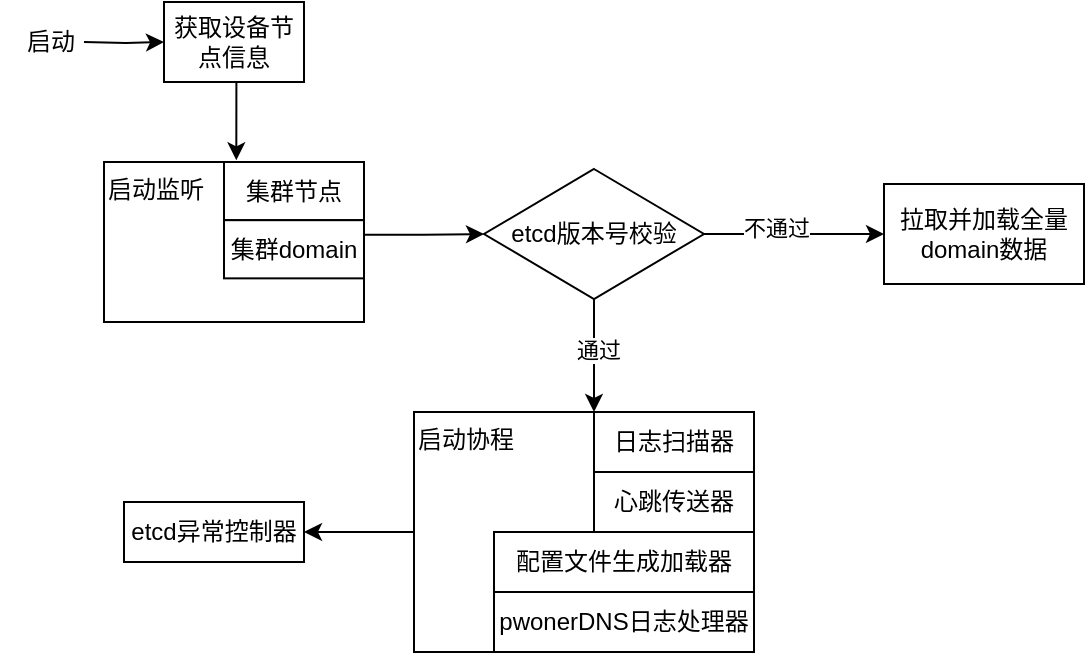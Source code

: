 <mxfile version="20.1.4" type="github">
  <diagram id="j2xFF6dWLdvySgO7YBa3" name="第 1 页">
    <mxGraphModel dx="783" dy="513" grid="1" gridSize="10" guides="1" tooltips="1" connect="1" arrows="1" fold="1" page="1" pageScale="1" pageWidth="827" pageHeight="1169" math="0" shadow="0">
      <root>
        <mxCell id="0" />
        <mxCell id="1" parent="0" />
        <mxCell id="ebUCkN1Dy4gkY2kswimO-30" style="edgeStyle=orthogonalEdgeStyle;rounded=0;orthogonalLoop=1;jettySize=auto;html=1;entryX=0;entryY=0.5;entryDx=0;entryDy=0;" edge="1" parent="1" target="ebUCkN1Dy4gkY2kswimO-3">
          <mxGeometry relative="1" as="geometry">
            <mxPoint x="250" y="70" as="sourcePoint" />
          </mxGeometry>
        </mxCell>
        <mxCell id="ebUCkN1Dy4gkY2kswimO-31" style="edgeStyle=orthogonalEdgeStyle;rounded=0;orthogonalLoop=1;jettySize=auto;html=1;exitX=0.5;exitY=1;exitDx=0;exitDy=0;entryX=0.088;entryY=-0.029;entryDx=0;entryDy=0;entryPerimeter=0;" edge="1" parent="1" source="ebUCkN1Dy4gkY2kswimO-3" target="ebUCkN1Dy4gkY2kswimO-4">
          <mxGeometry relative="1" as="geometry" />
        </mxCell>
        <mxCell id="ebUCkN1Dy4gkY2kswimO-3" value="获取设备节点信息" style="rounded=0;whiteSpace=wrap;html=1;" vertex="1" parent="1">
          <mxGeometry x="290" y="50" width="70" height="40" as="geometry" />
        </mxCell>
        <mxCell id="ebUCkN1Dy4gkY2kswimO-23" style="edgeStyle=orthogonalEdgeStyle;rounded=0;orthogonalLoop=1;jettySize=auto;html=1;exitX=1;exitY=0.5;exitDx=0;exitDy=0;entryX=0;entryY=0.5;entryDx=0;entryDy=0;" edge="1" parent="1" source="ebUCkN1Dy4gkY2kswimO-8" target="ebUCkN1Dy4gkY2kswimO-9">
          <mxGeometry relative="1" as="geometry" />
        </mxCell>
        <mxCell id="ebUCkN1Dy4gkY2kswimO-28" value="不通过" style="edgeLabel;html=1;align=center;verticalAlign=middle;resizable=0;points=[];" vertex="1" connectable="0" parent="ebUCkN1Dy4gkY2kswimO-23">
          <mxGeometry x="-0.206" y="3" relative="1" as="geometry">
            <mxPoint as="offset" />
          </mxGeometry>
        </mxCell>
        <mxCell id="ebUCkN1Dy4gkY2kswimO-36" style="edgeStyle=orthogonalEdgeStyle;rounded=0;orthogonalLoop=1;jettySize=auto;html=1;entryX=0;entryY=0;entryDx=0;entryDy=0;" edge="1" parent="1" source="ebUCkN1Dy4gkY2kswimO-8" target="ebUCkN1Dy4gkY2kswimO-11">
          <mxGeometry relative="1" as="geometry" />
        </mxCell>
        <mxCell id="ebUCkN1Dy4gkY2kswimO-37" value="通过" style="edgeLabel;html=1;align=center;verticalAlign=middle;resizable=0;points=[];" vertex="1" connectable="0" parent="ebUCkN1Dy4gkY2kswimO-36">
          <mxGeometry x="-0.123" y="2" relative="1" as="geometry">
            <mxPoint as="offset" />
          </mxGeometry>
        </mxCell>
        <mxCell id="ebUCkN1Dy4gkY2kswimO-8" value="etcd版本号校验" style="rhombus;whiteSpace=wrap;html=1;" vertex="1" parent="1">
          <mxGeometry x="450" y="133.5" width="110" height="65" as="geometry" />
        </mxCell>
        <mxCell id="ebUCkN1Dy4gkY2kswimO-9" value="拉取并加载全量domain数据" style="whiteSpace=wrap;html=1;" vertex="1" parent="1">
          <mxGeometry x="650" y="141" width="100" height="50" as="geometry" />
        </mxCell>
        <mxCell id="ebUCkN1Dy4gkY2kswimO-19" value="" style="group" vertex="1" connectable="0" parent="1">
          <mxGeometry x="260" y="130" width="130" height="80" as="geometry" />
        </mxCell>
        <mxCell id="ebUCkN1Dy4gkY2kswimO-18" value="启动监听" style="whiteSpace=wrap;html=1;align=left;verticalAlign=top;" vertex="1" parent="ebUCkN1Dy4gkY2kswimO-19">
          <mxGeometry width="130" height="80" as="geometry" />
        </mxCell>
        <mxCell id="ebUCkN1Dy4gkY2kswimO-4" value="集群节点" style="rounded=0;whiteSpace=wrap;html=1;" vertex="1" parent="ebUCkN1Dy4gkY2kswimO-19">
          <mxGeometry x="60" width="70" height="29.09" as="geometry" />
        </mxCell>
        <mxCell id="ebUCkN1Dy4gkY2kswimO-5" value="集群domain" style="rounded=0;whiteSpace=wrap;html=1;" vertex="1" parent="ebUCkN1Dy4gkY2kswimO-19">
          <mxGeometry x="60" y="29.091" width="70" height="29.091" as="geometry" />
        </mxCell>
        <mxCell id="ebUCkN1Dy4gkY2kswimO-32" value="" style="group" vertex="1" connectable="0" parent="1">
          <mxGeometry x="415" y="255" width="170" height="120" as="geometry" />
        </mxCell>
        <mxCell id="ebUCkN1Dy4gkY2kswimO-16" value="启动协程" style="whiteSpace=wrap;html=1;align=left;verticalAlign=top;" vertex="1" parent="ebUCkN1Dy4gkY2kswimO-32">
          <mxGeometry width="170" height="120" as="geometry" />
        </mxCell>
        <mxCell id="ebUCkN1Dy4gkY2kswimO-10" value="心跳传送器" style="whiteSpace=wrap;html=1;" vertex="1" parent="ebUCkN1Dy4gkY2kswimO-32">
          <mxGeometry x="90" y="30" width="80" height="30" as="geometry" />
        </mxCell>
        <mxCell id="ebUCkN1Dy4gkY2kswimO-11" value="日志扫描器" style="whiteSpace=wrap;html=1;" vertex="1" parent="ebUCkN1Dy4gkY2kswimO-32">
          <mxGeometry x="90" width="80" height="30" as="geometry" />
        </mxCell>
        <mxCell id="ebUCkN1Dy4gkY2kswimO-12" value="配置文件生成加载器" style="whiteSpace=wrap;html=1;" vertex="1" parent="ebUCkN1Dy4gkY2kswimO-32">
          <mxGeometry x="40" y="60" width="130" height="30" as="geometry" />
        </mxCell>
        <mxCell id="ebUCkN1Dy4gkY2kswimO-13" value="pwonerDNS日志处理器" style="whiteSpace=wrap;html=1;" vertex="1" parent="ebUCkN1Dy4gkY2kswimO-32">
          <mxGeometry x="40" y="90" width="130" height="30" as="geometry" />
        </mxCell>
        <mxCell id="ebUCkN1Dy4gkY2kswimO-34" style="edgeStyle=orthogonalEdgeStyle;rounded=0;orthogonalLoop=1;jettySize=auto;html=1;exitX=1;exitY=0.25;exitDx=0;exitDy=0;entryX=0;entryY=0.5;entryDx=0;entryDy=0;" edge="1" parent="1" source="ebUCkN1Dy4gkY2kswimO-5" target="ebUCkN1Dy4gkY2kswimO-8">
          <mxGeometry relative="1" as="geometry">
            <mxPoint x="440" y="166.667" as="targetPoint" />
          </mxGeometry>
        </mxCell>
        <mxCell id="ebUCkN1Dy4gkY2kswimO-38" value="etcd异常控制器" style="whiteSpace=wrap;html=1;" vertex="1" parent="1">
          <mxGeometry x="270" y="300" width="90" height="30" as="geometry" />
        </mxCell>
        <mxCell id="ebUCkN1Dy4gkY2kswimO-39" style="edgeStyle=orthogonalEdgeStyle;rounded=0;orthogonalLoop=1;jettySize=auto;html=1;exitX=0;exitY=0.5;exitDx=0;exitDy=0;entryX=1;entryY=0.5;entryDx=0;entryDy=0;" edge="1" parent="1" source="ebUCkN1Dy4gkY2kswimO-16" target="ebUCkN1Dy4gkY2kswimO-38">
          <mxGeometry relative="1" as="geometry" />
        </mxCell>
        <mxCell id="ebUCkN1Dy4gkY2kswimO-40" value="启动" style="text;html=1;align=center;verticalAlign=middle;resizable=0;points=[];autosize=1;strokeColor=none;fillColor=none;" vertex="1" parent="1">
          <mxGeometry x="208" y="55" width="50" height="30" as="geometry" />
        </mxCell>
      </root>
    </mxGraphModel>
  </diagram>
</mxfile>
